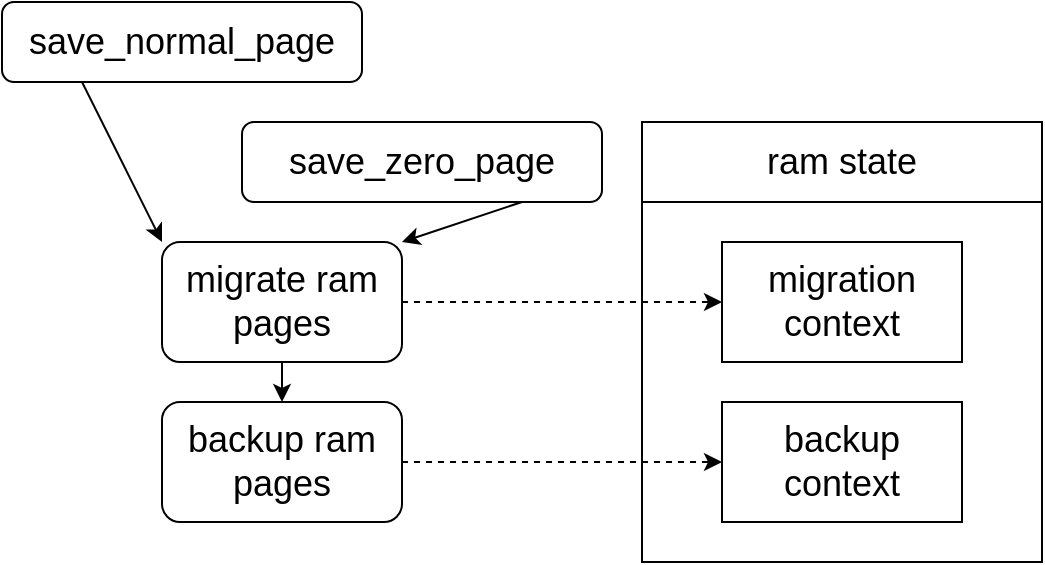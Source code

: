 <mxfile version="20.4.2" type="github">
  <diagram id="7VNTyIXgCYSRoVJzogrN" name="第 1 页">
    <mxGraphModel dx="735" dy="468" grid="1" gridSize="10" guides="1" tooltips="1" connect="1" arrows="1" fold="1" page="1" pageScale="1" pageWidth="827" pageHeight="1169" math="0" shadow="0">
      <root>
        <mxCell id="0" />
        <mxCell id="1" parent="0" />
        <mxCell id="AUQikuE7Xa2qDKhp4O2R-2" value="&lt;font style=&quot;font-size: 18px;&quot;&gt;ram state&lt;/font&gt;" style="rounded=0;whiteSpace=wrap;html=1;" vertex="1" parent="1">
          <mxGeometry x="360" y="80" width="200" height="40" as="geometry" />
        </mxCell>
        <mxCell id="AUQikuE7Xa2qDKhp4O2R-3" value="" style="rounded=0;whiteSpace=wrap;html=1;fontSize=18;" vertex="1" parent="1">
          <mxGeometry x="360" y="120" width="200" height="180" as="geometry" />
        </mxCell>
        <mxCell id="AUQikuE7Xa2qDKhp4O2R-4" value="migration&lt;br&gt;context" style="rounded=0;whiteSpace=wrap;html=1;fontSize=18;" vertex="1" parent="1">
          <mxGeometry x="400" y="140" width="120" height="60" as="geometry" />
        </mxCell>
        <mxCell id="AUQikuE7Xa2qDKhp4O2R-5" value="backup&lt;br&gt;context" style="rounded=0;whiteSpace=wrap;html=1;fontSize=18;" vertex="1" parent="1">
          <mxGeometry x="400" y="220" width="120" height="60" as="geometry" />
        </mxCell>
        <mxCell id="AUQikuE7Xa2qDKhp4O2R-10" style="edgeStyle=orthogonalEdgeStyle;rounded=0;orthogonalLoop=1;jettySize=auto;html=1;exitX=1;exitY=0.5;exitDx=0;exitDy=0;entryX=0;entryY=0.5;entryDx=0;entryDy=0;fontSize=18;dashed=1;" edge="1" parent="1" source="AUQikuE7Xa2qDKhp4O2R-6" target="AUQikuE7Xa2qDKhp4O2R-5">
          <mxGeometry relative="1" as="geometry" />
        </mxCell>
        <mxCell id="AUQikuE7Xa2qDKhp4O2R-6" value="backup ram pages" style="rounded=1;whiteSpace=wrap;html=1;fontSize=18;" vertex="1" parent="1">
          <mxGeometry x="120" y="220" width="120" height="60" as="geometry" />
        </mxCell>
        <mxCell id="AUQikuE7Xa2qDKhp4O2R-11" style="edgeStyle=orthogonalEdgeStyle;rounded=0;orthogonalLoop=1;jettySize=auto;html=1;exitX=1;exitY=0.5;exitDx=0;exitDy=0;entryX=0;entryY=0.5;entryDx=0;entryDy=0;fontSize=18;dashed=1;" edge="1" parent="1" source="AUQikuE7Xa2qDKhp4O2R-7" target="AUQikuE7Xa2qDKhp4O2R-4">
          <mxGeometry relative="1" as="geometry" />
        </mxCell>
        <mxCell id="AUQikuE7Xa2qDKhp4O2R-16" style="edgeStyle=orthogonalEdgeStyle;rounded=0;orthogonalLoop=1;jettySize=auto;html=1;exitX=0.5;exitY=1;exitDx=0;exitDy=0;entryX=0.5;entryY=0;entryDx=0;entryDy=0;fontSize=18;" edge="1" parent="1" source="AUQikuE7Xa2qDKhp4O2R-7" target="AUQikuE7Xa2qDKhp4O2R-6">
          <mxGeometry relative="1" as="geometry" />
        </mxCell>
        <mxCell id="AUQikuE7Xa2qDKhp4O2R-7" value="migrate ram pages" style="rounded=1;whiteSpace=wrap;html=1;fontSize=18;" vertex="1" parent="1">
          <mxGeometry x="120" y="140" width="120" height="60" as="geometry" />
        </mxCell>
        <mxCell id="AUQikuE7Xa2qDKhp4O2R-12" value="save_normal_page" style="rounded=1;whiteSpace=wrap;html=1;fontSize=18;" vertex="1" parent="1">
          <mxGeometry x="40" y="20" width="180" height="40" as="geometry" />
        </mxCell>
        <mxCell id="AUQikuE7Xa2qDKhp4O2R-13" value="save_zero_page" style="rounded=1;whiteSpace=wrap;html=1;fontSize=18;" vertex="1" parent="1">
          <mxGeometry x="160" y="80" width="180" height="40" as="geometry" />
        </mxCell>
        <mxCell id="AUQikuE7Xa2qDKhp4O2R-14" value="" style="endArrow=classic;html=1;rounded=0;fontSize=18;entryX=0;entryY=0;entryDx=0;entryDy=0;" edge="1" parent="1" target="AUQikuE7Xa2qDKhp4O2R-7">
          <mxGeometry width="50" height="50" relative="1" as="geometry">
            <mxPoint x="80" y="60" as="sourcePoint" />
            <mxPoint x="130" y="10" as="targetPoint" />
          </mxGeometry>
        </mxCell>
        <mxCell id="AUQikuE7Xa2qDKhp4O2R-15" value="" style="endArrow=classic;html=1;rounded=0;fontSize=18;entryX=1;entryY=0;entryDx=0;entryDy=0;" edge="1" parent="1" target="AUQikuE7Xa2qDKhp4O2R-7">
          <mxGeometry width="50" height="50" relative="1" as="geometry">
            <mxPoint x="300" y="120" as="sourcePoint" />
            <mxPoint x="350" y="70" as="targetPoint" />
          </mxGeometry>
        </mxCell>
      </root>
    </mxGraphModel>
  </diagram>
</mxfile>
